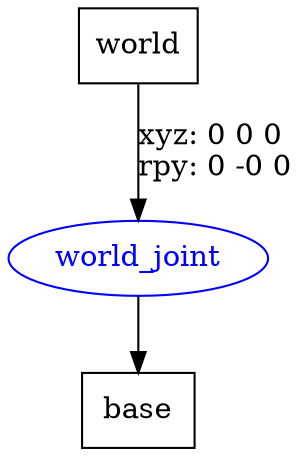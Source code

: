 digraph G {
node [shape=box];
"world" [label="world"];
"base" [label="base"];
node [shape=ellipse, color=blue, fontcolor=blue];
"world" -> "world_joint" [label="xyz: 0 0 0 \nrpy: 0 -0 0"]
"world_joint" -> "base"
}

